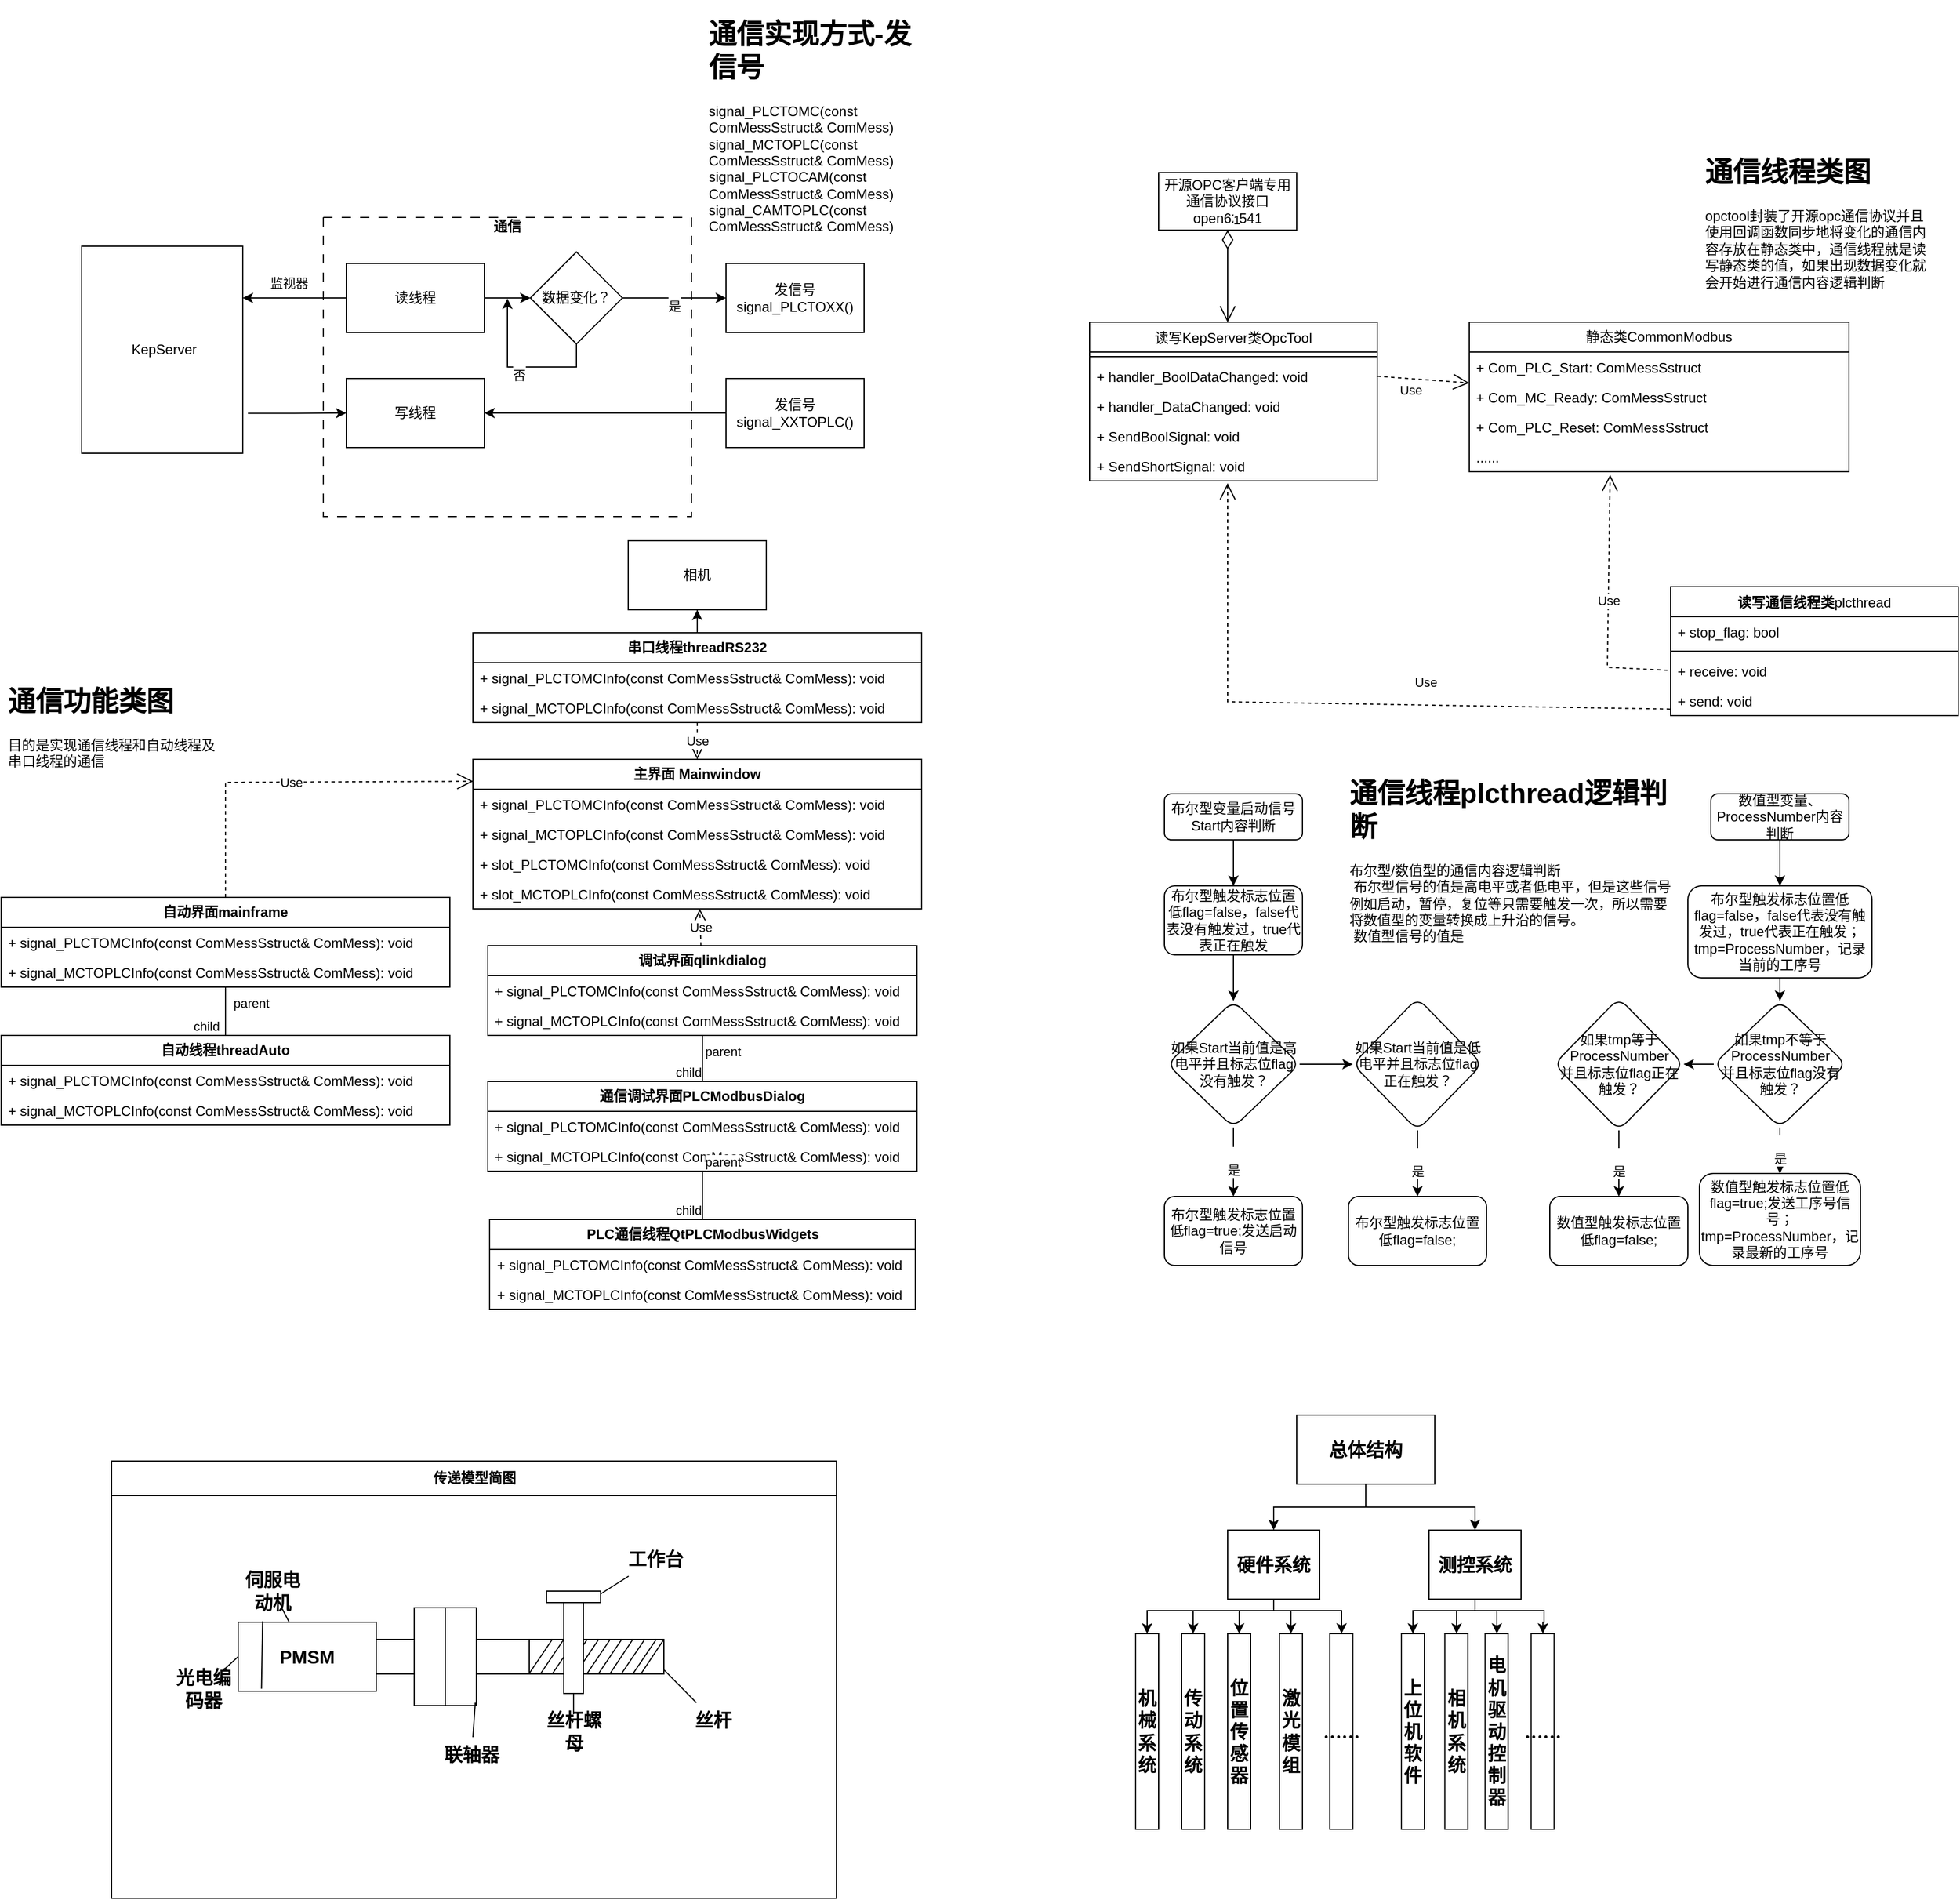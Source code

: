<mxfile version="24.2.1" type="github">
  <diagram name="第 1 页" id="hFXtMmTSb2sQUVAaNlvA">
    <mxGraphModel dx="738" dy="598" grid="1" gridSize="10" guides="1" tooltips="1" connect="1" arrows="1" fold="1" page="1" pageScale="1" pageWidth="827" pageHeight="1169" math="0" shadow="0">
      <root>
        <mxCell id="0" />
        <mxCell id="1" parent="0" />
        <mxCell id="jgqnruxI4edwX1Ub459z-1" value="传递模型简图" style="swimlane;html=1;startSize=30;horizontal=1;containerType=tree;glass=0;" parent="1" vertex="1">
          <mxGeometry x="110" y="1270" width="630" height="380" as="geometry">
            <mxRectangle x="740" y="1830" width="110" height="30" as="alternateBounds" />
          </mxGeometry>
        </mxCell>
        <mxCell id="jgqnruxI4edwX1Ub459z-2" value="" style="rounded=0;whiteSpace=wrap;html=1;fontSize=16;fontStyle=1" parent="jgqnruxI4edwX1Ub459z-1" vertex="1">
          <mxGeometry x="110" y="140" width="120" height="60" as="geometry" />
        </mxCell>
        <mxCell id="jgqnruxI4edwX1Ub459z-3" style="rounded=0;orthogonalLoop=1;jettySize=auto;html=1;endArrow=none;endFill=0;elbow=vertical;fontSize=16;fontStyle=1" parent="jgqnruxI4edwX1Ub459z-1" source="jgqnruxI4edwX1Ub459z-4" target="jgqnruxI4edwX1Ub459z-2" edge="1">
          <mxGeometry relative="1" as="geometry" />
        </mxCell>
        <mxCell id="jgqnruxI4edwX1Ub459z-4" value="伺服电动机" style="text;html=1;strokeColor=none;fillColor=none;align=center;verticalAlign=middle;whiteSpace=wrap;rounded=0;fontSize=16;fontStyle=1" parent="jgqnruxI4edwX1Ub459z-1" vertex="1">
          <mxGeometry x="110" y="97.5" width="60" height="30" as="geometry" />
        </mxCell>
        <mxCell id="jgqnruxI4edwX1Ub459z-5" style="rounded=0;orthogonalLoop=1;jettySize=auto;html=1;endArrow=none;endFill=0;entryX=0;entryY=0.5;entryDx=0;entryDy=0;fontSize=16;fontStyle=1" parent="jgqnruxI4edwX1Ub459z-1" source="jgqnruxI4edwX1Ub459z-6" target="jgqnruxI4edwX1Ub459z-2" edge="1">
          <mxGeometry relative="1" as="geometry" />
        </mxCell>
        <mxCell id="jgqnruxI4edwX1Ub459z-6" value="光电编码器" style="text;html=1;strokeColor=none;fillColor=none;align=center;verticalAlign=middle;whiteSpace=wrap;rounded=0;fontSize=16;fontStyle=1" parent="jgqnruxI4edwX1Ub459z-1" vertex="1">
          <mxGeometry x="50" y="182.5" width="60" height="30" as="geometry" />
        </mxCell>
        <mxCell id="jgqnruxI4edwX1Ub459z-7" value="PMSM" style="text;html=1;strokeColor=none;fillColor=none;align=center;verticalAlign=middle;whiteSpace=wrap;rounded=0;fontSize=16;fontStyle=1" parent="jgqnruxI4edwX1Ub459z-1" vertex="1">
          <mxGeometry x="140" y="155" width="60" height="30" as="geometry" />
        </mxCell>
        <mxCell id="jgqnruxI4edwX1Ub459z-8" value="" style="rounded=0;whiteSpace=wrap;html=1;fontSize=16;fontStyle=1" parent="jgqnruxI4edwX1Ub459z-1" vertex="1">
          <mxGeometry x="230" y="155" width="40" height="30" as="geometry" />
        </mxCell>
        <mxCell id="jgqnruxI4edwX1Ub459z-9" value="" style="rounded=0;whiteSpace=wrap;html=1;fontSize=16;fontStyle=1" parent="jgqnruxI4edwX1Ub459z-1" vertex="1">
          <mxGeometry x="263" y="127.5" width="27" height="85" as="geometry" />
        </mxCell>
        <mxCell id="jgqnruxI4edwX1Ub459z-10" value="" style="rounded=0;whiteSpace=wrap;html=1;fontSize=16;fontStyle=1" parent="jgqnruxI4edwX1Ub459z-1" vertex="1">
          <mxGeometry x="290" y="127.5" width="27" height="85" as="geometry" />
        </mxCell>
        <mxCell id="jgqnruxI4edwX1Ub459z-11" value="" style="rounded=0;whiteSpace=wrap;html=1;fontSize=16;fontStyle=1" parent="jgqnruxI4edwX1Ub459z-1" vertex="1">
          <mxGeometry x="317" y="155" width="63" height="30" as="geometry" />
        </mxCell>
        <mxCell id="jgqnruxI4edwX1Ub459z-12" value="" style="rounded=0;whiteSpace=wrap;html=1;fontSize=16;fontStyle=1" parent="jgqnruxI4edwX1Ub459z-1" vertex="1">
          <mxGeometry x="363" y="155" width="117" height="30" as="geometry" />
        </mxCell>
        <mxCell id="jgqnruxI4edwX1Ub459z-13" value="" style="endArrow=none;html=1;rounded=0;fontSize=16;fontStyle=1" parent="jgqnruxI4edwX1Ub459z-1" edge="1">
          <mxGeometry width="50" height="50" relative="1" as="geometry">
            <mxPoint x="373" y="184.5" as="sourcePoint" />
            <mxPoint x="393" y="155" as="targetPoint" />
          </mxGeometry>
        </mxCell>
        <mxCell id="jgqnruxI4edwX1Ub459z-14" value="" style="endArrow=none;html=1;rounded=0;fontSize=16;fontStyle=1" parent="jgqnruxI4edwX1Ub459z-1" edge="1">
          <mxGeometry width="50" height="50" relative="1" as="geometry">
            <mxPoint x="383" y="185" as="sourcePoint" />
            <mxPoint x="403" y="155.5" as="targetPoint" />
          </mxGeometry>
        </mxCell>
        <mxCell id="jgqnruxI4edwX1Ub459z-15" value="" style="endArrow=none;html=1;rounded=0;fontSize=16;fontStyle=1" parent="jgqnruxI4edwX1Ub459z-1" edge="1">
          <mxGeometry width="50" height="50" relative="1" as="geometry">
            <mxPoint x="393" y="185" as="sourcePoint" />
            <mxPoint x="413" y="155.5" as="targetPoint" />
          </mxGeometry>
        </mxCell>
        <mxCell id="jgqnruxI4edwX1Ub459z-16" value="" style="endArrow=none;html=1;rounded=0;fontSize=16;fontStyle=1" parent="jgqnruxI4edwX1Ub459z-1" edge="1">
          <mxGeometry width="50" height="50" relative="1" as="geometry">
            <mxPoint x="403" y="185" as="sourcePoint" />
            <mxPoint x="423" y="155.5" as="targetPoint" />
          </mxGeometry>
        </mxCell>
        <mxCell id="jgqnruxI4edwX1Ub459z-17" value="" style="endArrow=none;html=1;rounded=0;fontSize=16;fontStyle=1" parent="jgqnruxI4edwX1Ub459z-1" edge="1">
          <mxGeometry width="50" height="50" relative="1" as="geometry">
            <mxPoint x="413" y="185" as="sourcePoint" />
            <mxPoint x="433" y="155.5" as="targetPoint" />
          </mxGeometry>
        </mxCell>
        <mxCell id="jgqnruxI4edwX1Ub459z-18" value="" style="endArrow=none;html=1;rounded=0;fontSize=16;fontStyle=1" parent="jgqnruxI4edwX1Ub459z-1" edge="1">
          <mxGeometry width="50" height="50" relative="1" as="geometry">
            <mxPoint x="423" y="185" as="sourcePoint" />
            <mxPoint x="443" y="155.5" as="targetPoint" />
          </mxGeometry>
        </mxCell>
        <mxCell id="jgqnruxI4edwX1Ub459z-19" value="" style="endArrow=none;html=1;rounded=0;fontSize=16;fontStyle=1" parent="jgqnruxI4edwX1Ub459z-1" edge="1">
          <mxGeometry width="50" height="50" relative="1" as="geometry">
            <mxPoint x="433" y="185" as="sourcePoint" />
            <mxPoint x="453" y="155" as="targetPoint" />
          </mxGeometry>
        </mxCell>
        <mxCell id="jgqnruxI4edwX1Ub459z-20" value="" style="endArrow=none;html=1;rounded=0;fontSize=16;fontStyle=1" parent="jgqnruxI4edwX1Ub459z-1" edge="1">
          <mxGeometry width="50" height="50" relative="1" as="geometry">
            <mxPoint x="443" y="185" as="sourcePoint" />
            <mxPoint x="463" y="155.5" as="targetPoint" />
          </mxGeometry>
        </mxCell>
        <mxCell id="jgqnruxI4edwX1Ub459z-21" value="" style="endArrow=none;html=1;rounded=0;fontSize=16;fontStyle=1" parent="jgqnruxI4edwX1Ub459z-1" edge="1">
          <mxGeometry width="50" height="50" relative="1" as="geometry">
            <mxPoint x="453" y="185" as="sourcePoint" />
            <mxPoint x="473" y="155.5" as="targetPoint" />
          </mxGeometry>
        </mxCell>
        <mxCell id="jgqnruxI4edwX1Ub459z-22" value="" style="endArrow=none;html=1;rounded=0;jumpSize=6;endSize=3;startSize=3;fontSize=16;fontStyle=1" parent="jgqnruxI4edwX1Ub459z-1" edge="1">
          <mxGeometry width="50" height="50" relative="1" as="geometry">
            <mxPoint x="460" y="185" as="sourcePoint" />
            <mxPoint x="480" y="155" as="targetPoint" />
          </mxGeometry>
        </mxCell>
        <mxCell id="jgqnruxI4edwX1Ub459z-23" value="" style="endArrow=none;html=1;rounded=0;fontSize=16;fontStyle=1" parent="jgqnruxI4edwX1Ub459z-1" edge="1">
          <mxGeometry width="50" height="50" relative="1" as="geometry">
            <mxPoint x="363" y="184.5" as="sourcePoint" />
            <mxPoint x="383" y="155" as="targetPoint" />
          </mxGeometry>
        </mxCell>
        <mxCell id="jgqnruxI4edwX1Ub459z-24" value="" style="rounded=0;whiteSpace=wrap;html=1;fontSize=16;fontStyle=1" parent="jgqnruxI4edwX1Ub459z-1" vertex="1">
          <mxGeometry x="393" y="123" width="17" height="79" as="geometry" />
        </mxCell>
        <mxCell id="jgqnruxI4edwX1Ub459z-25" value="" style="rounded=0;whiteSpace=wrap;html=1;fontSize=16;fontStyle=1" parent="jgqnruxI4edwX1Ub459z-1" vertex="1">
          <mxGeometry x="378" y="113" width="47" height="10" as="geometry" />
        </mxCell>
        <mxCell id="jgqnruxI4edwX1Ub459z-26" value="联轴器" style="text;html=1;strokeColor=none;fillColor=none;align=center;verticalAlign=middle;whiteSpace=wrap;rounded=0;fontSize=16;fontStyle=1" parent="jgqnruxI4edwX1Ub459z-1" vertex="1">
          <mxGeometry x="283" y="240" width="60" height="30" as="geometry" />
        </mxCell>
        <mxCell id="jgqnruxI4edwX1Ub459z-27" style="rounded=0;orthogonalLoop=1;jettySize=auto;html=1;endArrow=none;endFill=0;fontSize=16;fontStyle=1" parent="jgqnruxI4edwX1Ub459z-1" source="jgqnruxI4edwX1Ub459z-28" target="jgqnruxI4edwX1Ub459z-24" edge="1">
          <mxGeometry relative="1" as="geometry" />
        </mxCell>
        <mxCell id="jgqnruxI4edwX1Ub459z-28" value="丝杆螺母" style="text;html=1;strokeColor=none;fillColor=none;align=center;verticalAlign=middle;whiteSpace=wrap;rounded=0;fontSize=16;fontStyle=1" parent="jgqnruxI4edwX1Ub459z-1" vertex="1">
          <mxGeometry x="371.5" y="220" width="60" height="30" as="geometry" />
        </mxCell>
        <mxCell id="jgqnruxI4edwX1Ub459z-29" style="rounded=0;orthogonalLoop=1;jettySize=auto;html=1;entryX=1;entryY=0.25;entryDx=0;entryDy=0;endArrow=none;endFill=0;fontSize=16;fontStyle=1" parent="jgqnruxI4edwX1Ub459z-1" source="jgqnruxI4edwX1Ub459z-30" target="jgqnruxI4edwX1Ub459z-25" edge="1">
          <mxGeometry relative="1" as="geometry" />
        </mxCell>
        <mxCell id="jgqnruxI4edwX1Ub459z-30" value="工作台" style="text;html=1;strokeColor=none;fillColor=none;align=center;verticalAlign=middle;whiteSpace=wrap;rounded=0;fontSize=16;fontStyle=1" parent="jgqnruxI4edwX1Ub459z-1" vertex="1">
          <mxGeometry x="443" y="70" width="60" height="30" as="geometry" />
        </mxCell>
        <mxCell id="jgqnruxI4edwX1Ub459z-31" value="丝杆" style="text;html=1;strokeColor=none;fillColor=none;align=center;verticalAlign=middle;whiteSpace=wrap;rounded=0;fontSize=16;fontStyle=1" parent="jgqnruxI4edwX1Ub459z-1" vertex="1">
          <mxGeometry x="493" y="210" width="60" height="30" as="geometry" />
        </mxCell>
        <mxCell id="jgqnruxI4edwX1Ub459z-32" style="rounded=0;orthogonalLoop=1;jettySize=auto;html=1;entryX=0.966;entryY=0.97;entryDx=0;entryDy=0;entryPerimeter=0;endArrow=none;endFill=0;fontSize=16;fontStyle=1" parent="jgqnruxI4edwX1Ub459z-1" source="jgqnruxI4edwX1Ub459z-26" target="jgqnruxI4edwX1Ub459z-10" edge="1">
          <mxGeometry relative="1" as="geometry" />
        </mxCell>
        <mxCell id="jgqnruxI4edwX1Ub459z-33" value="" style="endArrow=none;html=1;rounded=0;entryX=0.177;entryY=-0.012;entryDx=0;entryDy=0;entryPerimeter=0;exitX=0.169;exitY=0.965;exitDx=0;exitDy=0;exitPerimeter=0;fontSize=16;fontStyle=1" parent="jgqnruxI4edwX1Ub459z-1" source="jgqnruxI4edwX1Ub459z-2" target="jgqnruxI4edwX1Ub459z-2" edge="1">
          <mxGeometry width="50" height="50" relative="1" as="geometry">
            <mxPoint x="123" y="300" as="sourcePoint" />
            <mxPoint x="173" y="250" as="targetPoint" />
          </mxGeometry>
        </mxCell>
        <mxCell id="jgqnruxI4edwX1Ub459z-34" style="rounded=0;orthogonalLoop=1;jettySize=auto;html=1;entryX=1.001;entryY=0.882;entryDx=0;entryDy=0;entryPerimeter=0;endArrow=none;endFill=0;fontSize=16;fontStyle=1" parent="jgqnruxI4edwX1Ub459z-1" source="jgqnruxI4edwX1Ub459z-31" target="jgqnruxI4edwX1Ub459z-12" edge="1">
          <mxGeometry relative="1" as="geometry" />
        </mxCell>
        <mxCell id="hphYwLu9U0YZv0h95D7Z-1" style="edgeStyle=orthogonalEdgeStyle;rounded=0;orthogonalLoop=1;jettySize=auto;html=1;entryX=0;entryY=0.5;entryDx=0;entryDy=0;exitX=1.032;exitY=0.807;exitDx=0;exitDy=0;exitPerimeter=0;" parent="1" source="hphYwLu9U0YZv0h95D7Z-2" target="hphYwLu9U0YZv0h95D7Z-6" edge="1">
          <mxGeometry relative="1" as="geometry" />
        </mxCell>
        <mxCell id="hphYwLu9U0YZv0h95D7Z-2" value="&lt;span style=&quot;white-space: pre;&quot;&gt; &lt;/span&gt;KepServer" style="rounded=0;whiteSpace=wrap;html=1;points=[[0,0,0,0,0],[0,0.25,0,0,0],[0,0.5,0,0,0],[0,0.75,0,0,0],[0,1,0,0,0],[0.25,0,0,0,0],[0.25,1,0,0,0],[0.5,0,0,0,0],[0.5,1,0,0,0],[0.75,0,0,0,0],[0.75,1,0,0,0],[1,0,0,0,0],[1,0.25,0,0,0],[1,0.5,0,0,0],[1,0.75,0,0,0],[1,1,0,0,0]];" parent="1" vertex="1">
          <mxGeometry x="84" y="214" width="140" height="180" as="geometry" />
        </mxCell>
        <mxCell id="hphYwLu9U0YZv0h95D7Z-3" value="&#xa;通信" style="swimlane;startSize=0;dashed=1;dashPattern=8 8;" parent="1" vertex="1">
          <mxGeometry x="294" y="189" width="320" height="260" as="geometry">
            <mxRectangle x="300" y="530" width="60" height="40" as="alternateBounds" />
          </mxGeometry>
        </mxCell>
        <mxCell id="hphYwLu9U0YZv0h95D7Z-4" value="" style="edgeStyle=orthogonalEdgeStyle;rounded=0;orthogonalLoop=1;jettySize=auto;html=1;" parent="hphYwLu9U0YZv0h95D7Z-3" source="hphYwLu9U0YZv0h95D7Z-5" target="hphYwLu9U0YZv0h95D7Z-8" edge="1">
          <mxGeometry relative="1" as="geometry" />
        </mxCell>
        <mxCell id="hphYwLu9U0YZv0h95D7Z-5" value="读线程" style="rounded=0;whiteSpace=wrap;html=1;" parent="hphYwLu9U0YZv0h95D7Z-3" vertex="1">
          <mxGeometry x="20" y="40" width="120" height="60" as="geometry" />
        </mxCell>
        <mxCell id="hphYwLu9U0YZv0h95D7Z-6" value="写线程" style="rounded=0;whiteSpace=wrap;html=1;" parent="hphYwLu9U0YZv0h95D7Z-3" vertex="1">
          <mxGeometry x="20" y="140" width="120" height="60" as="geometry" />
        </mxCell>
        <mxCell id="hphYwLu9U0YZv0h95D7Z-7" value="&lt;br&gt;否" style="edgeStyle=orthogonalEdgeStyle;rounded=0;orthogonalLoop=1;jettySize=auto;html=1;exitX=0.5;exitY=1;exitDx=0;exitDy=0;" parent="hphYwLu9U0YZv0h95D7Z-3" source="hphYwLu9U0YZv0h95D7Z-8" edge="1">
          <mxGeometry relative="1" as="geometry">
            <mxPoint x="160" y="70" as="targetPoint" />
          </mxGeometry>
        </mxCell>
        <mxCell id="hphYwLu9U0YZv0h95D7Z-8" value="数据变化？" style="rhombus;whiteSpace=wrap;html=1;rounded=0;" parent="hphYwLu9U0YZv0h95D7Z-3" vertex="1">
          <mxGeometry x="180" y="30" width="80" height="80" as="geometry" />
        </mxCell>
        <mxCell id="hphYwLu9U0YZv0h95D7Z-9" value="&lt;br&gt;监视器" style="edgeStyle=orthogonalEdgeStyle;rounded=0;orthogonalLoop=1;jettySize=auto;html=1;entryX=1;entryY=0.25;entryDx=0;entryDy=0;entryPerimeter=0;" parent="1" source="hphYwLu9U0YZv0h95D7Z-5" target="hphYwLu9U0YZv0h95D7Z-2" edge="1">
          <mxGeometry x="0.111" y="-20" relative="1" as="geometry">
            <mxPoint as="offset" />
          </mxGeometry>
        </mxCell>
        <mxCell id="hphYwLu9U0YZv0h95D7Z-10" value="发信号signal_PLCTOXX()" style="whiteSpace=wrap;html=1;rounded=0;" parent="1" vertex="1">
          <mxGeometry x="644" y="229" width="120" height="60" as="geometry" />
        </mxCell>
        <mxCell id="hphYwLu9U0YZv0h95D7Z-11" value="&lt;br&gt;是" style="edgeStyle=orthogonalEdgeStyle;rounded=0;orthogonalLoop=1;jettySize=auto;html=1;entryX=0;entryY=0.5;entryDx=0;entryDy=0;" parent="1" source="hphYwLu9U0YZv0h95D7Z-8" target="hphYwLu9U0YZv0h95D7Z-10" edge="1">
          <mxGeometry relative="1" as="geometry">
            <mxPoint x="654" y="259" as="targetPoint" />
          </mxGeometry>
        </mxCell>
        <mxCell id="hphYwLu9U0YZv0h95D7Z-12" style="edgeStyle=orthogonalEdgeStyle;rounded=0;orthogonalLoop=1;jettySize=auto;html=1;entryX=1;entryY=0.5;entryDx=0;entryDy=0;" parent="1" source="hphYwLu9U0YZv0h95D7Z-13" target="hphYwLu9U0YZv0h95D7Z-6" edge="1">
          <mxGeometry relative="1" as="geometry" />
        </mxCell>
        <mxCell id="hphYwLu9U0YZv0h95D7Z-13" value="发信号signal_XXTOPLC()" style="rounded=0;whiteSpace=wrap;html=1;" parent="1" vertex="1">
          <mxGeometry x="644" y="329" width="120" height="60" as="geometry" />
        </mxCell>
        <mxCell id="hphYwLu9U0YZv0h95D7Z-14" value="&lt;h1&gt;通信实现方式-发信号&lt;/h1&gt;&lt;div&gt;signal_PLCTOMC(const ComMessSstruct&amp;amp; ComMess)&lt;/div&gt;&lt;div&gt;signal_MCTOPLC(const ComMessSstruct&amp;amp; ComMess)&lt;/div&gt;&lt;div&gt;&lt;div style=&quot;border-color: var(--border-color);&quot;&gt;signal_PLCTOCAM(const ComMessSstruct&amp;amp; ComMess)&lt;/div&gt;&lt;div style=&quot;border-color: var(--border-color);&quot;&gt;signal_CAMTOPLC(const ComMessSstruct&amp;amp; ComMess)&lt;/div&gt;&lt;/div&gt;" style="text;html=1;strokeColor=none;fillColor=none;spacing=5;spacingTop=-20;whiteSpace=wrap;overflow=hidden;rounded=0;" parent="1" vertex="1">
          <mxGeometry x="624" y="10" width="190" height="204" as="geometry" />
        </mxCell>
        <mxCell id="hphYwLu9U0YZv0h95D7Z-15" value="&lt;b&gt;主界面 Mainwindow&lt;/b&gt;" style="swimlane;fontStyle=0;childLayout=stackLayout;horizontal=1;startSize=26;fillColor=none;horizontalStack=0;resizeParent=1;resizeParentMax=0;resizeLast=0;collapsible=1;marginBottom=0;whiteSpace=wrap;html=1;" parent="1" vertex="1">
          <mxGeometry x="424" y="660" width="390" height="130" as="geometry" />
        </mxCell>
        <mxCell id="hphYwLu9U0YZv0h95D7Z-16" value="+ signal_PLCTOMCInfo(const ComMessSstruct&amp;amp; ComMess): void" style="text;strokeColor=none;fillColor=none;align=left;verticalAlign=top;spacingLeft=4;spacingRight=4;overflow=hidden;rotatable=0;points=[[0,0.5],[1,0.5]];portConstraint=eastwest;whiteSpace=wrap;html=1;" parent="hphYwLu9U0YZv0h95D7Z-15" vertex="1">
          <mxGeometry y="26" width="390" height="26" as="geometry" />
        </mxCell>
        <mxCell id="hphYwLu9U0YZv0h95D7Z-17" value="+ signal_MCTOPLCInfo(const ComMessSstruct&amp;amp; ComMess): void" style="text;strokeColor=none;fillColor=none;align=left;verticalAlign=top;spacingLeft=4;spacingRight=4;overflow=hidden;rotatable=0;points=[[0,0.5],[1,0.5]];portConstraint=eastwest;whiteSpace=wrap;html=1;" parent="hphYwLu9U0YZv0h95D7Z-15" vertex="1">
          <mxGeometry y="52" width="390" height="26" as="geometry" />
        </mxCell>
        <mxCell id="hphYwLu9U0YZv0h95D7Z-18" value="+ slot_PLCTOMCInfo(const ComMessSstruct&amp;amp; ComMess): void" style="text;strokeColor=none;fillColor=none;align=left;verticalAlign=top;spacingLeft=4;spacingRight=4;overflow=hidden;rotatable=0;points=[[0,0.5],[1,0.5]];portConstraint=eastwest;whiteSpace=wrap;html=1;" parent="hphYwLu9U0YZv0h95D7Z-15" vertex="1">
          <mxGeometry y="78" width="390" height="26" as="geometry" />
        </mxCell>
        <mxCell id="hphYwLu9U0YZv0h95D7Z-19" value="+ slot_MCTOPLCInfo(const ComMessSstruct&amp;amp; ComMess): void" style="text;strokeColor=none;fillColor=none;align=left;verticalAlign=top;spacingLeft=4;spacingRight=4;overflow=hidden;rotatable=0;points=[[0,0.5],[1,0.5]];portConstraint=eastwest;whiteSpace=wrap;html=1;" parent="hphYwLu9U0YZv0h95D7Z-15" vertex="1">
          <mxGeometry y="104" width="390" height="26" as="geometry" />
        </mxCell>
        <mxCell id="hphYwLu9U0YZv0h95D7Z-20" value="&lt;b&gt;自动界面mainframe&lt;/b&gt;" style="swimlane;fontStyle=0;childLayout=stackLayout;horizontal=1;startSize=26;fillColor=none;horizontalStack=0;resizeParent=1;resizeParentMax=0;resizeLast=0;collapsible=1;marginBottom=0;whiteSpace=wrap;html=1;" parent="1" vertex="1">
          <mxGeometry x="14" y="780" width="390" height="78" as="geometry" />
        </mxCell>
        <mxCell id="hphYwLu9U0YZv0h95D7Z-21" value="+ signal_PLCTOMCInfo(const ComMessSstruct&amp;amp; ComMess): void" style="text;strokeColor=none;fillColor=none;align=left;verticalAlign=top;spacingLeft=4;spacingRight=4;overflow=hidden;rotatable=0;points=[[0,0.5],[1,0.5]];portConstraint=eastwest;whiteSpace=wrap;html=1;" parent="hphYwLu9U0YZv0h95D7Z-20" vertex="1">
          <mxGeometry y="26" width="390" height="26" as="geometry" />
        </mxCell>
        <mxCell id="hphYwLu9U0YZv0h95D7Z-22" value="+ signal_MCTOPLCInfo(const ComMessSstruct&amp;amp; ComMess): void" style="text;strokeColor=none;fillColor=none;align=left;verticalAlign=top;spacingLeft=4;spacingRight=4;overflow=hidden;rotatable=0;points=[[0,0.5],[1,0.5]];portConstraint=eastwest;whiteSpace=wrap;html=1;" parent="hphYwLu9U0YZv0h95D7Z-20" vertex="1">
          <mxGeometry y="52" width="390" height="26" as="geometry" />
        </mxCell>
        <mxCell id="hphYwLu9U0YZv0h95D7Z-23" value="Use" style="endArrow=open;endSize=12;dashed=1;html=1;rounded=0;entryX=0.001;entryY=0.147;entryDx=0;entryDy=0;entryPerimeter=0;" parent="1" source="hphYwLu9U0YZv0h95D7Z-20" target="hphYwLu9U0YZv0h95D7Z-15" edge="1">
          <mxGeometry width="160" relative="1" as="geometry">
            <mxPoint x="502" y="856" as="sourcePoint" />
            <mxPoint x="404" y="640" as="targetPoint" />
            <Array as="points">
              <mxPoint x="209" y="680" />
            </Array>
          </mxGeometry>
        </mxCell>
        <mxCell id="hphYwLu9U0YZv0h95D7Z-24" value="&lt;b&gt;自动线程threadAuto&lt;/b&gt;" style="swimlane;fontStyle=0;childLayout=stackLayout;horizontal=1;startSize=26;fillColor=none;horizontalStack=0;resizeParent=1;resizeParentMax=0;resizeLast=0;collapsible=1;marginBottom=0;whiteSpace=wrap;html=1;" parent="1" vertex="1">
          <mxGeometry x="14" y="900" width="390" height="78" as="geometry" />
        </mxCell>
        <mxCell id="hphYwLu9U0YZv0h95D7Z-25" value="+ signal_PLCTOMCInfo(const ComMessSstruct&amp;amp; ComMess): void" style="text;strokeColor=none;fillColor=none;align=left;verticalAlign=top;spacingLeft=4;spacingRight=4;overflow=hidden;rotatable=0;points=[[0,0.5],[1,0.5]];portConstraint=eastwest;whiteSpace=wrap;html=1;" parent="hphYwLu9U0YZv0h95D7Z-24" vertex="1">
          <mxGeometry y="26" width="390" height="26" as="geometry" />
        </mxCell>
        <mxCell id="hphYwLu9U0YZv0h95D7Z-26" value="+ signal_MCTOPLCInfo(const ComMessSstruct&amp;amp; ComMess): void" style="text;strokeColor=none;fillColor=none;align=left;verticalAlign=top;spacingLeft=4;spacingRight=4;overflow=hidden;rotatable=0;points=[[0,0.5],[1,0.5]];portConstraint=eastwest;whiteSpace=wrap;html=1;" parent="hphYwLu9U0YZv0h95D7Z-24" vertex="1">
          <mxGeometry y="52" width="390" height="26" as="geometry" />
        </mxCell>
        <mxCell id="hphYwLu9U0YZv0h95D7Z-27" value="" style="endArrow=none;html=1;edgeStyle=orthogonalEdgeStyle;rounded=0;" parent="1" source="hphYwLu9U0YZv0h95D7Z-20" target="hphYwLu9U0YZv0h95D7Z-24" edge="1">
          <mxGeometry relative="1" as="geometry">
            <mxPoint x="294" y="770" as="sourcePoint" />
            <mxPoint x="454" y="770" as="targetPoint" />
          </mxGeometry>
        </mxCell>
        <mxCell id="hphYwLu9U0YZv0h95D7Z-28" value="parent" style="edgeLabel;resizable=0;html=1;align=left;verticalAlign=bottom;" parent="hphYwLu9U0YZv0h95D7Z-27" connectable="0" vertex="1">
          <mxGeometry x="-1" relative="1" as="geometry">
            <mxPoint x="5" y="22" as="offset" />
          </mxGeometry>
        </mxCell>
        <mxCell id="hphYwLu9U0YZv0h95D7Z-29" value="child" style="edgeLabel;resizable=0;html=1;align=right;verticalAlign=bottom;" parent="hphYwLu9U0YZv0h95D7Z-27" connectable="0" vertex="1">
          <mxGeometry x="1" relative="1" as="geometry">
            <mxPoint x="-5" as="offset" />
          </mxGeometry>
        </mxCell>
        <mxCell id="hphYwLu9U0YZv0h95D7Z-30" value="&lt;h1&gt;通信功能类图&lt;/h1&gt;&lt;div&gt;目的是实现通信线程和自动线程及串口线程的通信&lt;/div&gt;" style="text;html=1;strokeColor=none;fillColor=none;spacing=5;spacingTop=-20;whiteSpace=wrap;overflow=hidden;rounded=0;" parent="1" vertex="1">
          <mxGeometry x="15" y="590" width="190" height="120" as="geometry" />
        </mxCell>
        <mxCell id="hphYwLu9U0YZv0h95D7Z-31" value="&lt;b&gt;调试界面qlinkdialog&lt;/b&gt;" style="swimlane;fontStyle=0;childLayout=stackLayout;horizontal=1;startSize=26;fillColor=none;horizontalStack=0;resizeParent=1;resizeParentMax=0;resizeLast=0;collapsible=1;marginBottom=0;whiteSpace=wrap;html=1;" parent="1" vertex="1">
          <mxGeometry x="437" y="822" width="373" height="78" as="geometry" />
        </mxCell>
        <mxCell id="hphYwLu9U0YZv0h95D7Z-32" value="+ signal_PLCTOMCInfo(const ComMessSstruct&amp;amp; ComMess): void" style="text;strokeColor=none;fillColor=none;align=left;verticalAlign=top;spacingLeft=4;spacingRight=4;overflow=hidden;rotatable=0;points=[[0,0.5],[1,0.5]];portConstraint=eastwest;whiteSpace=wrap;html=1;" parent="hphYwLu9U0YZv0h95D7Z-31" vertex="1">
          <mxGeometry y="26" width="373" height="26" as="geometry" />
        </mxCell>
        <mxCell id="hphYwLu9U0YZv0h95D7Z-33" value="+ signal_MCTOPLCInfo(const ComMessSstruct&amp;amp; ComMess): void" style="text;strokeColor=none;fillColor=none;align=left;verticalAlign=top;spacingLeft=4;spacingRight=4;overflow=hidden;rotatable=0;points=[[0,0.5],[1,0.5]];portConstraint=eastwest;whiteSpace=wrap;html=1;" parent="hphYwLu9U0YZv0h95D7Z-31" vertex="1">
          <mxGeometry y="52" width="373" height="26" as="geometry" />
        </mxCell>
        <mxCell id="hphYwLu9U0YZv0h95D7Z-34" value="&lt;b&gt;通信调试界面PLCModbusDialog&lt;/b&gt;" style="swimlane;fontStyle=0;childLayout=stackLayout;horizontal=1;startSize=26;fillColor=none;horizontalStack=0;resizeParent=1;resizeParentMax=0;resizeLast=0;collapsible=1;marginBottom=0;whiteSpace=wrap;html=1;" parent="1" vertex="1">
          <mxGeometry x="437" y="940" width="373" height="78" as="geometry" />
        </mxCell>
        <mxCell id="hphYwLu9U0YZv0h95D7Z-35" value="+ signal_PLCTOMCInfo(const ComMessSstruct&amp;amp; ComMess): void" style="text;strokeColor=none;fillColor=none;align=left;verticalAlign=top;spacingLeft=4;spacingRight=4;overflow=hidden;rotatable=0;points=[[0,0.5],[1,0.5]];portConstraint=eastwest;whiteSpace=wrap;html=1;" parent="hphYwLu9U0YZv0h95D7Z-34" vertex="1">
          <mxGeometry y="26" width="373" height="26" as="geometry" />
        </mxCell>
        <mxCell id="hphYwLu9U0YZv0h95D7Z-36" value="+ signal_MCTOPLCInfo(const ComMessSstruct&amp;amp; ComMess): void" style="text;strokeColor=none;fillColor=none;align=left;verticalAlign=top;spacingLeft=4;spacingRight=4;overflow=hidden;rotatable=0;points=[[0,0.5],[1,0.5]];portConstraint=eastwest;whiteSpace=wrap;html=1;" parent="hphYwLu9U0YZv0h95D7Z-34" vertex="1">
          <mxGeometry y="52" width="373" height="26" as="geometry" />
        </mxCell>
        <mxCell id="hphYwLu9U0YZv0h95D7Z-37" value="&lt;b&gt;PLC通信线程QtPLCModbusWidgets&lt;/b&gt;" style="swimlane;fontStyle=0;childLayout=stackLayout;horizontal=1;startSize=26;fillColor=none;horizontalStack=0;resizeParent=1;resizeParentMax=0;resizeLast=0;collapsible=1;marginBottom=0;whiteSpace=wrap;html=1;" parent="1" vertex="1">
          <mxGeometry x="438.5" y="1060" width="370" height="78" as="geometry" />
        </mxCell>
        <mxCell id="hphYwLu9U0YZv0h95D7Z-38" value="+ signal_PLCTOMCInfo(const ComMessSstruct&amp;amp; ComMess): void" style="text;strokeColor=none;fillColor=none;align=left;verticalAlign=top;spacingLeft=4;spacingRight=4;overflow=hidden;rotatable=0;points=[[0,0.5],[1,0.5]];portConstraint=eastwest;whiteSpace=wrap;html=1;" parent="hphYwLu9U0YZv0h95D7Z-37" vertex="1">
          <mxGeometry y="26" width="370" height="26" as="geometry" />
        </mxCell>
        <mxCell id="hphYwLu9U0YZv0h95D7Z-39" value="+ signal_MCTOPLCInfo(const ComMessSstruct&amp;amp; ComMess): void" style="text;strokeColor=none;fillColor=none;align=left;verticalAlign=top;spacingLeft=4;spacingRight=4;overflow=hidden;rotatable=0;points=[[0,0.5],[1,0.5]];portConstraint=eastwest;whiteSpace=wrap;html=1;" parent="hphYwLu9U0YZv0h95D7Z-37" vertex="1">
          <mxGeometry y="52" width="370" height="26" as="geometry" />
        </mxCell>
        <mxCell id="hphYwLu9U0YZv0h95D7Z-40" style="edgeStyle=orthogonalEdgeStyle;rounded=0;orthogonalLoop=1;jettySize=auto;html=1;entryX=0.5;entryY=1;entryDx=0;entryDy=0;" parent="1" source="hphYwLu9U0YZv0h95D7Z-41" target="hphYwLu9U0YZv0h95D7Z-44" edge="1">
          <mxGeometry relative="1" as="geometry" />
        </mxCell>
        <mxCell id="hphYwLu9U0YZv0h95D7Z-41" value="&lt;b&gt;串口线程threadRS232&lt;/b&gt;" style="swimlane;fontStyle=0;childLayout=stackLayout;horizontal=1;startSize=26;fillColor=none;horizontalStack=0;resizeParent=1;resizeParentMax=0;resizeLast=0;collapsible=1;marginBottom=0;whiteSpace=wrap;html=1;" parent="1" vertex="1">
          <mxGeometry x="424" y="550" width="390" height="78" as="geometry" />
        </mxCell>
        <mxCell id="hphYwLu9U0YZv0h95D7Z-42" value="+ signal_PLCTOMCInfo(const ComMessSstruct&amp;amp; ComMess): void" style="text;strokeColor=none;fillColor=none;align=left;verticalAlign=top;spacingLeft=4;spacingRight=4;overflow=hidden;rotatable=0;points=[[0,0.5],[1,0.5]];portConstraint=eastwest;whiteSpace=wrap;html=1;" parent="hphYwLu9U0YZv0h95D7Z-41" vertex="1">
          <mxGeometry y="26" width="390" height="26" as="geometry" />
        </mxCell>
        <mxCell id="hphYwLu9U0YZv0h95D7Z-43" value="+ signal_MCTOPLCInfo(const ComMessSstruct&amp;amp; ComMess): void" style="text;strokeColor=none;fillColor=none;align=left;verticalAlign=top;spacingLeft=4;spacingRight=4;overflow=hidden;rotatable=0;points=[[0,0.5],[1,0.5]];portConstraint=eastwest;whiteSpace=wrap;html=1;" parent="hphYwLu9U0YZv0h95D7Z-41" vertex="1">
          <mxGeometry y="52" width="390" height="26" as="geometry" />
        </mxCell>
        <mxCell id="hphYwLu9U0YZv0h95D7Z-44" value="相机" style="rounded=0;whiteSpace=wrap;html=1;" parent="1" vertex="1">
          <mxGeometry x="559" y="470" width="120" height="60" as="geometry" />
        </mxCell>
        <mxCell id="hphYwLu9U0YZv0h95D7Z-45" value="" style="endArrow=none;html=1;edgeStyle=orthogonalEdgeStyle;rounded=0;" parent="1" source="hphYwLu9U0YZv0h95D7Z-31" target="hphYwLu9U0YZv0h95D7Z-34" edge="1">
          <mxGeometry relative="1" as="geometry">
            <mxPoint x="200" y="1060" as="sourcePoint" />
            <mxPoint x="360" y="1060" as="targetPoint" />
          </mxGeometry>
        </mxCell>
        <mxCell id="hphYwLu9U0YZv0h95D7Z-46" value="parent" style="edgeLabel;resizable=0;html=1;align=left;verticalAlign=bottom;" parent="hphYwLu9U0YZv0h95D7Z-45" connectable="0" vertex="1">
          <mxGeometry x="-1" relative="1" as="geometry">
            <mxPoint y="22" as="offset" />
          </mxGeometry>
        </mxCell>
        <mxCell id="hphYwLu9U0YZv0h95D7Z-47" value="child" style="edgeLabel;resizable=0;html=1;align=right;verticalAlign=bottom;" parent="hphYwLu9U0YZv0h95D7Z-45" connectable="0" vertex="1">
          <mxGeometry x="1" relative="1" as="geometry" />
        </mxCell>
        <mxCell id="hphYwLu9U0YZv0h95D7Z-48" value="Use" style="endArrow=open;endSize=12;dashed=1;html=1;rounded=0;" parent="1" source="hphYwLu9U0YZv0h95D7Z-31" target="hphYwLu9U0YZv0h95D7Z-15" edge="1">
          <mxGeometry width="160" relative="1" as="geometry">
            <mxPoint x="240" y="1090" as="sourcePoint" />
            <mxPoint x="400" y="1090" as="targetPoint" />
          </mxGeometry>
        </mxCell>
        <mxCell id="hphYwLu9U0YZv0h95D7Z-49" value="" style="endArrow=none;html=1;edgeStyle=orthogonalEdgeStyle;rounded=0;" parent="1" source="hphYwLu9U0YZv0h95D7Z-34" target="hphYwLu9U0YZv0h95D7Z-37" edge="1">
          <mxGeometry relative="1" as="geometry">
            <mxPoint x="210" y="1060" as="sourcePoint" />
            <mxPoint x="240" y="1060" as="targetPoint" />
          </mxGeometry>
        </mxCell>
        <mxCell id="hphYwLu9U0YZv0h95D7Z-50" value="parent" style="edgeLabel;resizable=0;html=1;align=left;verticalAlign=bottom;" parent="hphYwLu9U0YZv0h95D7Z-49" connectable="0" vertex="1">
          <mxGeometry x="-1" relative="1" as="geometry" />
        </mxCell>
        <mxCell id="hphYwLu9U0YZv0h95D7Z-51" value="child" style="edgeLabel;resizable=0;html=1;align=right;verticalAlign=bottom;" parent="hphYwLu9U0YZv0h95D7Z-49" connectable="0" vertex="1">
          <mxGeometry x="1" relative="1" as="geometry" />
        </mxCell>
        <mxCell id="hphYwLu9U0YZv0h95D7Z-52" value="Use" style="endArrow=open;endSize=12;dashed=1;html=1;rounded=0;" parent="1" source="hphYwLu9U0YZv0h95D7Z-41" target="hphYwLu9U0YZv0h95D7Z-15" edge="1">
          <mxGeometry width="160" relative="1" as="geometry">
            <mxPoint x="190" y="520" as="sourcePoint" />
            <mxPoint x="350" y="520" as="targetPoint" />
          </mxGeometry>
        </mxCell>
        <mxCell id="hphYwLu9U0YZv0h95D7Z-53" value="" style="edgeStyle=orthogonalEdgeStyle;rounded=0;orthogonalLoop=1;jettySize=auto;html=1;" parent="1" source="hphYwLu9U0YZv0h95D7Z-54" target="hphYwLu9U0YZv0h95D7Z-79" edge="1">
          <mxGeometry relative="1" as="geometry" />
        </mxCell>
        <mxCell id="hphYwLu9U0YZv0h95D7Z-54" value="布尔型变量启动信号Start内容判断" style="rounded=1;whiteSpace=wrap;html=1;fontSize=12;glass=0;strokeWidth=1;shadow=0;" parent="1" vertex="1">
          <mxGeometry x="1025" y="690" width="120" height="40" as="geometry" />
        </mxCell>
        <mxCell id="hphYwLu9U0YZv0h95D7Z-55" value="&lt;h1&gt;通信线程plcthread逻辑判断&lt;/h1&gt;&lt;div&gt;布尔型/数值型的通信内容逻辑判断&lt;/div&gt;&lt;div&gt;&lt;span style=&quot;white-space: pre;&quot;&gt; &lt;/span&gt;布尔型信号的值是高电平或者低电平，但是这些信号例如启动，暂停，复位等只需要触发一次，所以需要将数值型的变量转换成上升沿的信号。&lt;/div&gt;&lt;div&gt;&lt;span style=&quot;white-space: pre;&quot;&gt; &lt;/span&gt;数值型信号的值是&lt;br&gt;&lt;/div&gt;" style="text;html=1;strokeColor=none;fillColor=none;spacing=5;spacingTop=-20;whiteSpace=wrap;overflow=hidden;rounded=0;" parent="1" vertex="1">
          <mxGeometry x="1181.25" y="670" width="295" height="190" as="geometry" />
        </mxCell>
        <mxCell id="hphYwLu9U0YZv0h95D7Z-56" value="静态类CommonModbus" style="swimlane;fontStyle=0;childLayout=stackLayout;horizontal=1;startSize=26;fillColor=none;horizontalStack=0;resizeParent=1;resizeParentMax=0;resizeLast=0;collapsible=1;marginBottom=0;whiteSpace=wrap;html=1;" parent="1" vertex="1">
          <mxGeometry x="1290" y="280" width="330" height="130" as="geometry" />
        </mxCell>
        <mxCell id="hphYwLu9U0YZv0h95D7Z-57" value="+ Com_PLC_Start:&amp;nbsp;ComMessSstruct" style="text;strokeColor=none;fillColor=none;align=left;verticalAlign=top;spacingLeft=4;spacingRight=4;overflow=hidden;rotatable=0;points=[[0,0.5],[1,0.5]];portConstraint=eastwest;whiteSpace=wrap;html=1;" parent="hphYwLu9U0YZv0h95D7Z-56" vertex="1">
          <mxGeometry y="26" width="330" height="26" as="geometry" />
        </mxCell>
        <mxCell id="hphYwLu9U0YZv0h95D7Z-58" value="+ Com_MC_Ready: ComMessSstruct" style="text;strokeColor=none;fillColor=none;align=left;verticalAlign=top;spacingLeft=4;spacingRight=4;overflow=hidden;rotatable=0;points=[[0,0.5],[1,0.5]];portConstraint=eastwest;whiteSpace=wrap;html=1;" parent="hphYwLu9U0YZv0h95D7Z-56" vertex="1">
          <mxGeometry y="52" width="330" height="26" as="geometry" />
        </mxCell>
        <mxCell id="hphYwLu9U0YZv0h95D7Z-59" value="+ Com_PLC_Reset: ComMessSstruct" style="text;strokeColor=none;fillColor=none;align=left;verticalAlign=top;spacingLeft=4;spacingRight=4;overflow=hidden;rotatable=0;points=[[0,0.5],[1,0.5]];portConstraint=eastwest;whiteSpace=wrap;html=1;" parent="hphYwLu9U0YZv0h95D7Z-56" vertex="1">
          <mxGeometry y="78" width="330" height="26" as="geometry" />
        </mxCell>
        <mxCell id="hphYwLu9U0YZv0h95D7Z-60" value="......" style="text;strokeColor=none;fillColor=none;align=left;verticalAlign=top;spacingLeft=4;spacingRight=4;overflow=hidden;rotatable=0;points=[[0,0.5],[1,0.5]];portConstraint=eastwest;whiteSpace=wrap;html=1;" parent="hphYwLu9U0YZv0h95D7Z-56" vertex="1">
          <mxGeometry y="104" width="330" height="26" as="geometry" />
        </mxCell>
        <mxCell id="hphYwLu9U0YZv0h95D7Z-61" value="&lt;span style=&quot;font-weight: normal;&quot;&gt;读写KepServer类OpcTool&lt;/span&gt;" style="swimlane;fontStyle=1;align=center;verticalAlign=top;childLayout=stackLayout;horizontal=1;startSize=26;horizontalStack=0;resizeParent=1;resizeParentMax=0;resizeLast=0;collapsible=1;marginBottom=0;whiteSpace=wrap;html=1;" parent="1" vertex="1">
          <mxGeometry x="960" y="280" width="250" height="138" as="geometry" />
        </mxCell>
        <mxCell id="hphYwLu9U0YZv0h95D7Z-62" value="" style="line;strokeWidth=1;fillColor=none;align=left;verticalAlign=middle;spacingTop=-1;spacingLeft=3;spacingRight=3;rotatable=0;labelPosition=right;points=[];portConstraint=eastwest;strokeColor=inherit;" parent="hphYwLu9U0YZv0h95D7Z-61" vertex="1">
          <mxGeometry y="26" width="250" height="8" as="geometry" />
        </mxCell>
        <mxCell id="hphYwLu9U0YZv0h95D7Z-63" value="+ handler_BoolDataChanged: void" style="text;strokeColor=none;fillColor=none;align=left;verticalAlign=top;spacingLeft=4;spacingRight=4;overflow=hidden;rotatable=0;points=[[0,0.5],[1,0.5]];portConstraint=eastwest;whiteSpace=wrap;html=1;" parent="hphYwLu9U0YZv0h95D7Z-61" vertex="1">
          <mxGeometry y="34" width="250" height="26" as="geometry" />
        </mxCell>
        <mxCell id="hphYwLu9U0YZv0h95D7Z-64" value="+ handler_DataChanged: void" style="text;strokeColor=none;fillColor=none;align=left;verticalAlign=top;spacingLeft=4;spacingRight=4;overflow=hidden;rotatable=0;points=[[0,0.5],[1,0.5]];portConstraint=eastwest;whiteSpace=wrap;html=1;" parent="hphYwLu9U0YZv0h95D7Z-61" vertex="1">
          <mxGeometry y="60" width="250" height="26" as="geometry" />
        </mxCell>
        <mxCell id="hphYwLu9U0YZv0h95D7Z-65" value="+ SendBoolSignal: void" style="text;strokeColor=none;fillColor=none;align=left;verticalAlign=top;spacingLeft=4;spacingRight=4;overflow=hidden;rotatable=0;points=[[0,0.5],[1,0.5]];portConstraint=eastwest;whiteSpace=wrap;html=1;" parent="hphYwLu9U0YZv0h95D7Z-61" vertex="1">
          <mxGeometry y="86" width="250" height="26" as="geometry" />
        </mxCell>
        <mxCell id="hphYwLu9U0YZv0h95D7Z-66" value="+ SendShortSignal: void" style="text;strokeColor=none;fillColor=none;align=left;verticalAlign=top;spacingLeft=4;spacingRight=4;overflow=hidden;rotatable=0;points=[[0,0.5],[1,0.5]];portConstraint=eastwest;whiteSpace=wrap;html=1;" parent="hphYwLu9U0YZv0h95D7Z-61" vertex="1">
          <mxGeometry y="112" width="250" height="26" as="geometry" />
        </mxCell>
        <mxCell id="hphYwLu9U0YZv0h95D7Z-67" value="开源OPC客户端专用通信协议接口open62541" style="html=1;whiteSpace=wrap;" parent="1" vertex="1">
          <mxGeometry x="1020" y="150" width="120" height="50" as="geometry" />
        </mxCell>
        <mxCell id="hphYwLu9U0YZv0h95D7Z-68" value="1" style="endArrow=open;html=1;endSize=12;startArrow=diamondThin;startSize=14;startFill=0;edgeStyle=orthogonalEdgeStyle;align=left;verticalAlign=bottom;rounded=0;exitX=0.5;exitY=1;exitDx=0;exitDy=0;entryX=0.48;entryY=0.002;entryDx=0;entryDy=0;entryPerimeter=0;" parent="1" source="hphYwLu9U0YZv0h95D7Z-67" target="hphYwLu9U0YZv0h95D7Z-61" edge="1">
          <mxGeometry x="-1" y="3" relative="1" as="geometry">
            <mxPoint x="1230" y="150" as="sourcePoint" />
            <mxPoint x="1390" y="150" as="targetPoint" />
          </mxGeometry>
        </mxCell>
        <mxCell id="hphYwLu9U0YZv0h95D7Z-69" value="Use" style="endArrow=open;endSize=12;dashed=1;html=1;rounded=0;exitX=1;exitY=0.5;exitDx=0;exitDy=0;" parent="1" source="hphYwLu9U0YZv0h95D7Z-63" target="hphYwLu9U0YZv0h95D7Z-56" edge="1">
          <mxGeometry x="-0.254" y="-10" width="160" relative="1" as="geometry">
            <mxPoint x="1100" y="490" as="sourcePoint" />
            <mxPoint x="1260" y="490" as="targetPoint" />
            <Array as="points" />
            <mxPoint as="offset" />
          </mxGeometry>
        </mxCell>
        <mxCell id="hphYwLu9U0YZv0h95D7Z-70" value="&lt;h1&gt;通信线程类图&lt;/h1&gt;&lt;p&gt;opctool封装了开源opc通信协议并且使用回调函数同步地将变化的通信内容存放在静态类中，通信线程就是读写静态类的值，如果出现数据变化就会开始进行通信内容逻辑判断&lt;/p&gt;" style="text;html=1;strokeColor=none;fillColor=none;spacing=5;spacingTop=-20;whiteSpace=wrap;overflow=hidden;rounded=0;" parent="1" vertex="1">
          <mxGeometry x="1490" y="130" width="200" height="140" as="geometry" />
        </mxCell>
        <mxCell id="hphYwLu9U0YZv0h95D7Z-71" value="读写通信线程类&lt;span style=&quot;font-weight: 400;&quot;&gt;plc&lt;/span&gt;&lt;span style=&quot;font-weight: normal;&quot;&gt;thread&lt;/span&gt;" style="swimlane;fontStyle=1;align=center;verticalAlign=top;childLayout=stackLayout;horizontal=1;startSize=26;horizontalStack=0;resizeParent=1;resizeParentMax=0;resizeLast=0;collapsible=1;marginBottom=0;whiteSpace=wrap;html=1;" parent="1" vertex="1">
          <mxGeometry x="1465" y="510" width="250" height="112" as="geometry" />
        </mxCell>
        <mxCell id="hphYwLu9U0YZv0h95D7Z-72" value="+ stop_flag: bool" style="text;strokeColor=none;fillColor=none;align=left;verticalAlign=top;spacingLeft=4;spacingRight=4;overflow=hidden;rotatable=0;points=[[0,0.5],[1,0.5]];portConstraint=eastwest;whiteSpace=wrap;html=1;" parent="hphYwLu9U0YZv0h95D7Z-71" vertex="1">
          <mxGeometry y="26" width="250" height="26" as="geometry" />
        </mxCell>
        <mxCell id="hphYwLu9U0YZv0h95D7Z-73" value="" style="line;strokeWidth=1;fillColor=none;align=left;verticalAlign=middle;spacingTop=-1;spacingLeft=3;spacingRight=3;rotatable=0;labelPosition=right;points=[];portConstraint=eastwest;strokeColor=inherit;" parent="hphYwLu9U0YZv0h95D7Z-71" vertex="1">
          <mxGeometry y="52" width="250" height="8" as="geometry" />
        </mxCell>
        <mxCell id="hphYwLu9U0YZv0h95D7Z-74" value="+ receive: void" style="text;strokeColor=none;fillColor=none;align=left;verticalAlign=top;spacingLeft=4;spacingRight=4;overflow=hidden;rotatable=0;points=[[0,0.5],[1,0.5]];portConstraint=eastwest;whiteSpace=wrap;html=1;" parent="hphYwLu9U0YZv0h95D7Z-71" vertex="1">
          <mxGeometry y="60" width="250" height="26" as="geometry" />
        </mxCell>
        <mxCell id="hphYwLu9U0YZv0h95D7Z-75" value="+ send: void" style="text;strokeColor=none;fillColor=none;align=left;verticalAlign=top;spacingLeft=4;spacingRight=4;overflow=hidden;rotatable=0;points=[[0,0.5],[1,0.5]];portConstraint=eastwest;whiteSpace=wrap;html=1;" parent="hphYwLu9U0YZv0h95D7Z-71" vertex="1">
          <mxGeometry y="86" width="250" height="26" as="geometry" />
        </mxCell>
        <mxCell id="hphYwLu9U0YZv0h95D7Z-76" value="Use" style="endArrow=open;endSize=12;dashed=1;html=1;rounded=0;exitX=-0.002;exitY=0.782;exitDx=0;exitDy=0;exitPerimeter=0;" parent="1" source="hphYwLu9U0YZv0h95D7Z-75" edge="1">
          <mxGeometry x="-0.261" y="-20" width="160" relative="1" as="geometry">
            <mxPoint x="1060" y="510" as="sourcePoint" />
            <mxPoint x="1080" y="420" as="targetPoint" />
            <Array as="points">
              <mxPoint x="1080" y="610" />
            </Array>
            <mxPoint as="offset" />
          </mxGeometry>
        </mxCell>
        <mxCell id="hphYwLu9U0YZv0h95D7Z-77" value="Use" style="endArrow=open;endSize=12;dashed=1;html=1;rounded=0;exitX=-0.011;exitY=0.485;exitDx=0;exitDy=0;exitPerimeter=0;entryX=0.371;entryY=1.101;entryDx=0;entryDy=0;entryPerimeter=0;" parent="1" source="hphYwLu9U0YZv0h95D7Z-74" target="hphYwLu9U0YZv0h95D7Z-60" edge="1">
          <mxGeometry width="160" relative="1" as="geometry">
            <mxPoint x="1330" y="550" as="sourcePoint" />
            <mxPoint x="1300" y="490" as="targetPoint" />
            <Array as="points">
              <mxPoint x="1410" y="580" />
            </Array>
          </mxGeometry>
        </mxCell>
        <mxCell id="hphYwLu9U0YZv0h95D7Z-78" value="" style="edgeStyle=orthogonalEdgeStyle;rounded=0;orthogonalLoop=1;jettySize=auto;html=1;" parent="1" source="hphYwLu9U0YZv0h95D7Z-79" target="hphYwLu9U0YZv0h95D7Z-82" edge="1">
          <mxGeometry relative="1" as="geometry" />
        </mxCell>
        <mxCell id="hphYwLu9U0YZv0h95D7Z-79" value="布尔型触发标志位置低flag=false，false代表没有触发过，true代表正在触发" style="whiteSpace=wrap;html=1;rounded=1;glass=0;strokeWidth=1;shadow=0;" parent="1" vertex="1">
          <mxGeometry x="1025" y="770" width="120" height="60" as="geometry" />
        </mxCell>
        <mxCell id="hphYwLu9U0YZv0h95D7Z-80" value="&lt;br&gt;是" style="edgeStyle=orthogonalEdgeStyle;rounded=0;orthogonalLoop=1;jettySize=auto;html=1;" parent="1" source="hphYwLu9U0YZv0h95D7Z-82" target="hphYwLu9U0YZv0h95D7Z-83" edge="1">
          <mxGeometry relative="1" as="geometry" />
        </mxCell>
        <mxCell id="hphYwLu9U0YZv0h95D7Z-81" value="" style="edgeStyle=orthogonalEdgeStyle;rounded=0;orthogonalLoop=1;jettySize=auto;html=1;" parent="1" source="hphYwLu9U0YZv0h95D7Z-82" target="hphYwLu9U0YZv0h95D7Z-85" edge="1">
          <mxGeometry relative="1" as="geometry" />
        </mxCell>
        <mxCell id="hphYwLu9U0YZv0h95D7Z-82" value="如果Start当前值是高电平并且标志位flag没有触发？" style="rhombus;whiteSpace=wrap;html=1;rounded=1;glass=0;strokeWidth=1;shadow=0;" parent="1" vertex="1">
          <mxGeometry x="1027.5" y="870" width="115" height="110" as="geometry" />
        </mxCell>
        <mxCell id="hphYwLu9U0YZv0h95D7Z-83" value="布尔型触发标志位置低flag=true;发送启动信号" style="whiteSpace=wrap;html=1;rounded=1;glass=0;strokeWidth=1;shadow=0;" parent="1" vertex="1">
          <mxGeometry x="1025" y="1040" width="120" height="60" as="geometry" />
        </mxCell>
        <mxCell id="hphYwLu9U0YZv0h95D7Z-84" value="&lt;br&gt;是" style="edgeStyle=orthogonalEdgeStyle;rounded=0;orthogonalLoop=1;jettySize=auto;html=1;" parent="1" source="hphYwLu9U0YZv0h95D7Z-85" target="hphYwLu9U0YZv0h95D7Z-86" edge="1">
          <mxGeometry relative="1" as="geometry" />
        </mxCell>
        <mxCell id="hphYwLu9U0YZv0h95D7Z-85" value="如果Start当前值是低电平并且标志位flag正在触发？" style="rhombus;whiteSpace=wrap;html=1;rounded=1;glass=0;strokeWidth=1;shadow=0;" parent="1" vertex="1">
          <mxGeometry x="1188.75" y="867.5" width="112.5" height="115" as="geometry" />
        </mxCell>
        <mxCell id="hphYwLu9U0YZv0h95D7Z-86" value="布尔型触发标志位置低flag=false;" style="whiteSpace=wrap;html=1;rounded=1;glass=0;strokeWidth=1;shadow=0;" parent="1" vertex="1">
          <mxGeometry x="1185" y="1040" width="120" height="60" as="geometry" />
        </mxCell>
        <mxCell id="hphYwLu9U0YZv0h95D7Z-87" value="" style="edgeStyle=orthogonalEdgeStyle;rounded=0;orthogonalLoop=1;jettySize=auto;html=1;" parent="1" source="hphYwLu9U0YZv0h95D7Z-88" target="hphYwLu9U0YZv0h95D7Z-90" edge="1">
          <mxGeometry relative="1" as="geometry" />
        </mxCell>
        <mxCell id="hphYwLu9U0YZv0h95D7Z-88" value="数值型变量、ProcessNumber内容判断" style="rounded=1;whiteSpace=wrap;html=1;fontSize=12;glass=0;strokeWidth=1;shadow=0;" parent="1" vertex="1">
          <mxGeometry x="1500" y="690" width="120" height="40" as="geometry" />
        </mxCell>
        <mxCell id="hphYwLu9U0YZv0h95D7Z-89" value="" style="edgeStyle=orthogonalEdgeStyle;rounded=0;orthogonalLoop=1;jettySize=auto;html=1;" parent="1" source="hphYwLu9U0YZv0h95D7Z-90" target="hphYwLu9U0YZv0h95D7Z-93" edge="1">
          <mxGeometry relative="1" as="geometry" />
        </mxCell>
        <mxCell id="hphYwLu9U0YZv0h95D7Z-90" value="布尔型触发标志位置低flag=false，false代表没有触发过，true代表正在触发；tmp=ProcessNumber，记录当前的工序号" style="whiteSpace=wrap;html=1;rounded=1;glass=0;strokeWidth=1;shadow=0;" parent="1" vertex="1">
          <mxGeometry x="1480" y="770" width="160" height="80" as="geometry" />
        </mxCell>
        <mxCell id="hphYwLu9U0YZv0h95D7Z-91" value="&lt;br&gt;是" style="edgeStyle=orthogonalEdgeStyle;rounded=0;orthogonalLoop=1;jettySize=auto;html=1;" parent="1" source="hphYwLu9U0YZv0h95D7Z-93" target="hphYwLu9U0YZv0h95D7Z-94" edge="1">
          <mxGeometry relative="1" as="geometry" />
        </mxCell>
        <mxCell id="hphYwLu9U0YZv0h95D7Z-92" value="" style="edgeStyle=orthogonalEdgeStyle;rounded=0;orthogonalLoop=1;jettySize=auto;html=1;" parent="1" source="hphYwLu9U0YZv0h95D7Z-93" target="hphYwLu9U0YZv0h95D7Z-96" edge="1">
          <mxGeometry relative="1" as="geometry" />
        </mxCell>
        <mxCell id="hphYwLu9U0YZv0h95D7Z-93" value="如果tmp不等于ProcessNumber&lt;br&gt;并且标志位flag没有触发？" style="rhombus;whiteSpace=wrap;html=1;rounded=1;glass=0;strokeWidth=1;shadow=0;" parent="1" vertex="1">
          <mxGeometry x="1502.5" y="870" width="115" height="110" as="geometry" />
        </mxCell>
        <mxCell id="hphYwLu9U0YZv0h95D7Z-94" value="数值型触发标志位置低flag=true;发送工序号信号；tmp=ProcessNumber，记录最新的工序号" style="whiteSpace=wrap;html=1;rounded=1;glass=0;strokeWidth=1;shadow=0;" parent="1" vertex="1">
          <mxGeometry x="1490" y="1020" width="140" height="80" as="geometry" />
        </mxCell>
        <mxCell id="hphYwLu9U0YZv0h95D7Z-95" value="&lt;br&gt;是" style="edgeStyle=orthogonalEdgeStyle;rounded=0;orthogonalLoop=1;jettySize=auto;html=1;entryX=0.5;entryY=0;entryDx=0;entryDy=0;" parent="1" source="hphYwLu9U0YZv0h95D7Z-96" target="hphYwLu9U0YZv0h95D7Z-97" edge="1">
          <mxGeometry relative="1" as="geometry">
            <mxPoint x="1420" y="1040" as="targetPoint" />
          </mxGeometry>
        </mxCell>
        <mxCell id="hphYwLu9U0YZv0h95D7Z-96" value="如果tmp等于ProcessNumber&lt;br style=&quot;border-color: var(--border-color);&quot;&gt;并且标志位flag正在触发？" style="rhombus;whiteSpace=wrap;html=1;rounded=1;glass=0;strokeWidth=1;shadow=0;" parent="1" vertex="1">
          <mxGeometry x="1363.75" y="867.5" width="112.5" height="115" as="geometry" />
        </mxCell>
        <mxCell id="hphYwLu9U0YZv0h95D7Z-97" value="数值型触发标志位置低flag=false;" style="whiteSpace=wrap;html=1;rounded=1;glass=0;strokeWidth=1;shadow=0;" parent="1" vertex="1">
          <mxGeometry x="1360" y="1040" width="120" height="60" as="geometry" />
        </mxCell>
        <mxCell id="FaGvWIMf7ejNodrOkkvQ-14" style="edgeStyle=orthogonalEdgeStyle;rounded=0;orthogonalLoop=1;jettySize=auto;html=1;fontSize=16;fontStyle=1;fontFamily=Times New Roman;" edge="1" parent="1" source="FaGvWIMf7ejNodrOkkvQ-1" target="FaGvWIMf7ejNodrOkkvQ-2">
          <mxGeometry relative="1" as="geometry" />
        </mxCell>
        <mxCell id="FaGvWIMf7ejNodrOkkvQ-16" style="edgeStyle=orthogonalEdgeStyle;rounded=0;orthogonalLoop=1;jettySize=auto;html=1;fontSize=16;fontStyle=1;fontFamily=Times New Roman;" edge="1" parent="1" source="FaGvWIMf7ejNodrOkkvQ-1" target="FaGvWIMf7ejNodrOkkvQ-4">
          <mxGeometry relative="1" as="geometry" />
        </mxCell>
        <mxCell id="FaGvWIMf7ejNodrOkkvQ-1" value="总体结构" style="rounded=0;whiteSpace=wrap;html=1;fontSize=16;fontStyle=1;fontFamily=Times New Roman;" vertex="1" parent="1">
          <mxGeometry x="1140" y="1230" width="120" height="60" as="geometry" />
        </mxCell>
        <mxCell id="FaGvWIMf7ejNodrOkkvQ-18" style="edgeStyle=orthogonalEdgeStyle;rounded=0;orthogonalLoop=1;jettySize=auto;html=1;fontSize=16;fontStyle=1;fontFamily=Times New Roman;" edge="1" parent="1" source="FaGvWIMf7ejNodrOkkvQ-2" target="FaGvWIMf7ejNodrOkkvQ-5">
          <mxGeometry relative="1" as="geometry">
            <Array as="points">
              <mxPoint x="1120" y="1400" />
              <mxPoint x="1010" y="1400" />
            </Array>
          </mxGeometry>
        </mxCell>
        <mxCell id="FaGvWIMf7ejNodrOkkvQ-19" style="edgeStyle=orthogonalEdgeStyle;rounded=0;orthogonalLoop=1;jettySize=auto;html=1;fontSize=16;fontStyle=1;fontFamily=Times New Roman;" edge="1" parent="1" source="FaGvWIMf7ejNodrOkkvQ-2" target="FaGvWIMf7ejNodrOkkvQ-6">
          <mxGeometry relative="1" as="geometry">
            <Array as="points">
              <mxPoint x="1120" y="1400" />
              <mxPoint x="1050" y="1400" />
            </Array>
          </mxGeometry>
        </mxCell>
        <mxCell id="FaGvWIMf7ejNodrOkkvQ-20" style="edgeStyle=orthogonalEdgeStyle;rounded=0;orthogonalLoop=1;jettySize=auto;html=1;fontSize=16;fontStyle=1;fontFamily=Times New Roman;" edge="1" parent="1" source="FaGvWIMf7ejNodrOkkvQ-2" target="FaGvWIMf7ejNodrOkkvQ-7">
          <mxGeometry relative="1" as="geometry">
            <Array as="points">
              <mxPoint x="1120" y="1400" />
              <mxPoint x="1090" y="1400" />
            </Array>
          </mxGeometry>
        </mxCell>
        <mxCell id="FaGvWIMf7ejNodrOkkvQ-21" style="edgeStyle=orthogonalEdgeStyle;rounded=0;orthogonalLoop=1;jettySize=auto;html=1;fontSize=16;fontStyle=1;fontFamily=Times New Roman;" edge="1" parent="1" source="FaGvWIMf7ejNodrOkkvQ-2" target="FaGvWIMf7ejNodrOkkvQ-8">
          <mxGeometry relative="1" as="geometry">
            <Array as="points">
              <mxPoint x="1120" y="1400" />
              <mxPoint x="1135" y="1400" />
            </Array>
          </mxGeometry>
        </mxCell>
        <mxCell id="FaGvWIMf7ejNodrOkkvQ-22" style="edgeStyle=orthogonalEdgeStyle;rounded=0;orthogonalLoop=1;jettySize=auto;html=1;fontSize=16;fontStyle=1;fontFamily=Times New Roman;" edge="1" parent="1" source="FaGvWIMf7ejNodrOkkvQ-2" target="FaGvWIMf7ejNodrOkkvQ-9">
          <mxGeometry relative="1" as="geometry">
            <Array as="points">
              <mxPoint x="1120" y="1400" />
              <mxPoint x="1179" y="1400" />
            </Array>
          </mxGeometry>
        </mxCell>
        <mxCell id="FaGvWIMf7ejNodrOkkvQ-2" value="硬件系统" style="rounded=0;whiteSpace=wrap;html=1;fontSize=16;fontStyle=1;fontFamily=Times New Roman;" vertex="1" parent="1">
          <mxGeometry x="1080" y="1330" width="80" height="60" as="geometry" />
        </mxCell>
        <mxCell id="FaGvWIMf7ejNodrOkkvQ-27" style="edgeStyle=orthogonalEdgeStyle;rounded=0;orthogonalLoop=1;jettySize=auto;html=1;entryX=0.5;entryY=0;entryDx=0;entryDy=0;fontSize=16;fontStyle=1;fontFamily=Times New Roman;" edge="1" parent="1" source="FaGvWIMf7ejNodrOkkvQ-4" target="FaGvWIMf7ejNodrOkkvQ-10">
          <mxGeometry relative="1" as="geometry">
            <Array as="points">
              <mxPoint x="1295" y="1400" />
              <mxPoint x="1241" y="1400" />
            </Array>
          </mxGeometry>
        </mxCell>
        <mxCell id="FaGvWIMf7ejNodrOkkvQ-28" style="edgeStyle=orthogonalEdgeStyle;rounded=0;orthogonalLoop=1;jettySize=auto;html=1;fontSize=16;fontStyle=1;fontFamily=Times New Roman;" edge="1" parent="1" source="FaGvWIMf7ejNodrOkkvQ-4" target="FaGvWIMf7ejNodrOkkvQ-11">
          <mxGeometry relative="1" as="geometry">
            <Array as="points">
              <mxPoint x="1295" y="1400" />
              <mxPoint x="1279" y="1400" />
            </Array>
          </mxGeometry>
        </mxCell>
        <mxCell id="FaGvWIMf7ejNodrOkkvQ-29" style="edgeStyle=orthogonalEdgeStyle;rounded=0;orthogonalLoop=1;jettySize=auto;html=1;fontSize=16;fontStyle=1;fontFamily=Times New Roman;" edge="1" parent="1" source="FaGvWIMf7ejNodrOkkvQ-4" target="FaGvWIMf7ejNodrOkkvQ-12">
          <mxGeometry relative="1" as="geometry">
            <Array as="points">
              <mxPoint x="1295" y="1400" />
              <mxPoint x="1314" y="1400" />
            </Array>
          </mxGeometry>
        </mxCell>
        <mxCell id="FaGvWIMf7ejNodrOkkvQ-30" style="edgeStyle=orthogonalEdgeStyle;rounded=0;orthogonalLoop=1;jettySize=auto;html=1;fontSize=16;fontStyle=1;fontFamily=Times New Roman;" edge="1" parent="1" source="FaGvWIMf7ejNodrOkkvQ-4" target="FaGvWIMf7ejNodrOkkvQ-13">
          <mxGeometry relative="1" as="geometry">
            <Array as="points">
              <mxPoint x="1295" y="1400" />
              <mxPoint x="1355" y="1400" />
              <mxPoint x="1355" y="1410" />
              <mxPoint x="1354" y="1410" />
            </Array>
          </mxGeometry>
        </mxCell>
        <mxCell id="FaGvWIMf7ejNodrOkkvQ-4" value="测控系统" style="rounded=0;whiteSpace=wrap;html=1;fontSize=16;fontStyle=1;fontFamily=Times New Roman;" vertex="1" parent="1">
          <mxGeometry x="1255" y="1330" width="80" height="60" as="geometry" />
        </mxCell>
        <mxCell id="FaGvWIMf7ejNodrOkkvQ-5" value="机械系统" style="rounded=0;whiteSpace=wrap;html=1;fontSize=16;fontStyle=1;fontFamily=Times New Roman;" vertex="1" parent="1">
          <mxGeometry x="1000" y="1420" width="20" height="170" as="geometry" />
        </mxCell>
        <mxCell id="FaGvWIMf7ejNodrOkkvQ-6" value="传动系统" style="rounded=0;whiteSpace=wrap;html=1;fontSize=16;fontStyle=1;fontFamily=Times New Roman;" vertex="1" parent="1">
          <mxGeometry x="1040" y="1420" width="20" height="170" as="geometry" />
        </mxCell>
        <mxCell id="FaGvWIMf7ejNodrOkkvQ-7" value="位置传感器" style="rounded=0;whiteSpace=wrap;html=1;fontSize=16;fontStyle=1;fontFamily=Times New Roman;" vertex="1" parent="1">
          <mxGeometry x="1080" y="1420" width="20" height="170" as="geometry" />
        </mxCell>
        <mxCell id="FaGvWIMf7ejNodrOkkvQ-8" value="激光模组" style="rounded=0;whiteSpace=wrap;html=1;fontSize=16;fontStyle=1;fontFamily=Times New Roman;" vertex="1" parent="1">
          <mxGeometry x="1125" y="1420" width="20" height="170" as="geometry" />
        </mxCell>
        <mxCell id="FaGvWIMf7ejNodrOkkvQ-9" value="……" style="rounded=0;whiteSpace=wrap;html=1;fontSize=16;fontStyle=1;fontFamily=Times New Roman;" vertex="1" parent="1">
          <mxGeometry x="1168.75" y="1420" width="20" height="170" as="geometry" />
        </mxCell>
        <mxCell id="FaGvWIMf7ejNodrOkkvQ-10" value="上位机软件" style="rounded=0;whiteSpace=wrap;html=1;fontSize=16;fontStyle=1;fontFamily=Times New Roman;" vertex="1" parent="1">
          <mxGeometry x="1231" y="1420" width="20" height="170" as="geometry" />
        </mxCell>
        <mxCell id="FaGvWIMf7ejNodrOkkvQ-11" value="相机系统" style="rounded=0;whiteSpace=wrap;html=1;fontSize=16;fontStyle=1;fontFamily=Times New Roman;" vertex="1" parent="1">
          <mxGeometry x="1268.75" y="1420" width="20" height="170" as="geometry" />
        </mxCell>
        <mxCell id="FaGvWIMf7ejNodrOkkvQ-12" value="电机驱动控制器" style="rounded=0;whiteSpace=wrap;html=1;fontSize=16;fontStyle=1;fontFamily=Times New Roman;" vertex="1" parent="1">
          <mxGeometry x="1303.75" y="1420" width="20" height="170" as="geometry" />
        </mxCell>
        <mxCell id="FaGvWIMf7ejNodrOkkvQ-13" value="……" style="rounded=0;whiteSpace=wrap;html=1;fontSize=16;fontStyle=1;fontFamily=Times New Roman;" vertex="1" parent="1">
          <mxGeometry x="1343.75" y="1420" width="20" height="170" as="geometry" />
        </mxCell>
      </root>
    </mxGraphModel>
  </diagram>
</mxfile>
